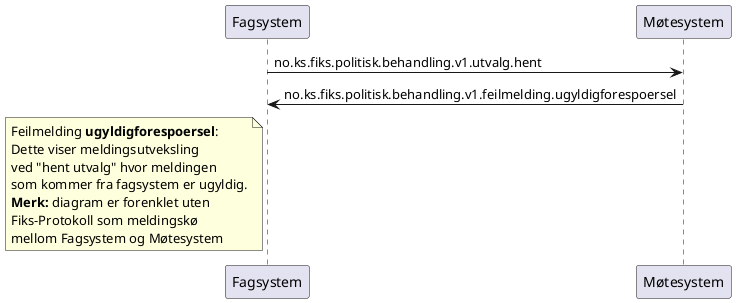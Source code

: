 @startuml
participant Fagsystem as "Fagsystem"
participant Møtesystem as "Møtesystem"

Fagsystem -> Møtesystem : no.ks.fiks.politisk.behandling.v1.utvalg.hent
Fagsystem <- Møtesystem : no.ks.fiks.politisk.behandling.v1.feilmelding.ugyldigforespoersel

note left of Fagsystem
Feilmelding **ugyldigforespoersel**:
Dette viser meldingsutveksling
ved "hent utvalg" hvor meldingen
som kommer fra fagsystem er ugyldig.
**Merk:** diagram er forenklet uten
Fiks-Protokoll som meldingskø
mellom Fagsystem og Møtesystem
end note

@enduml